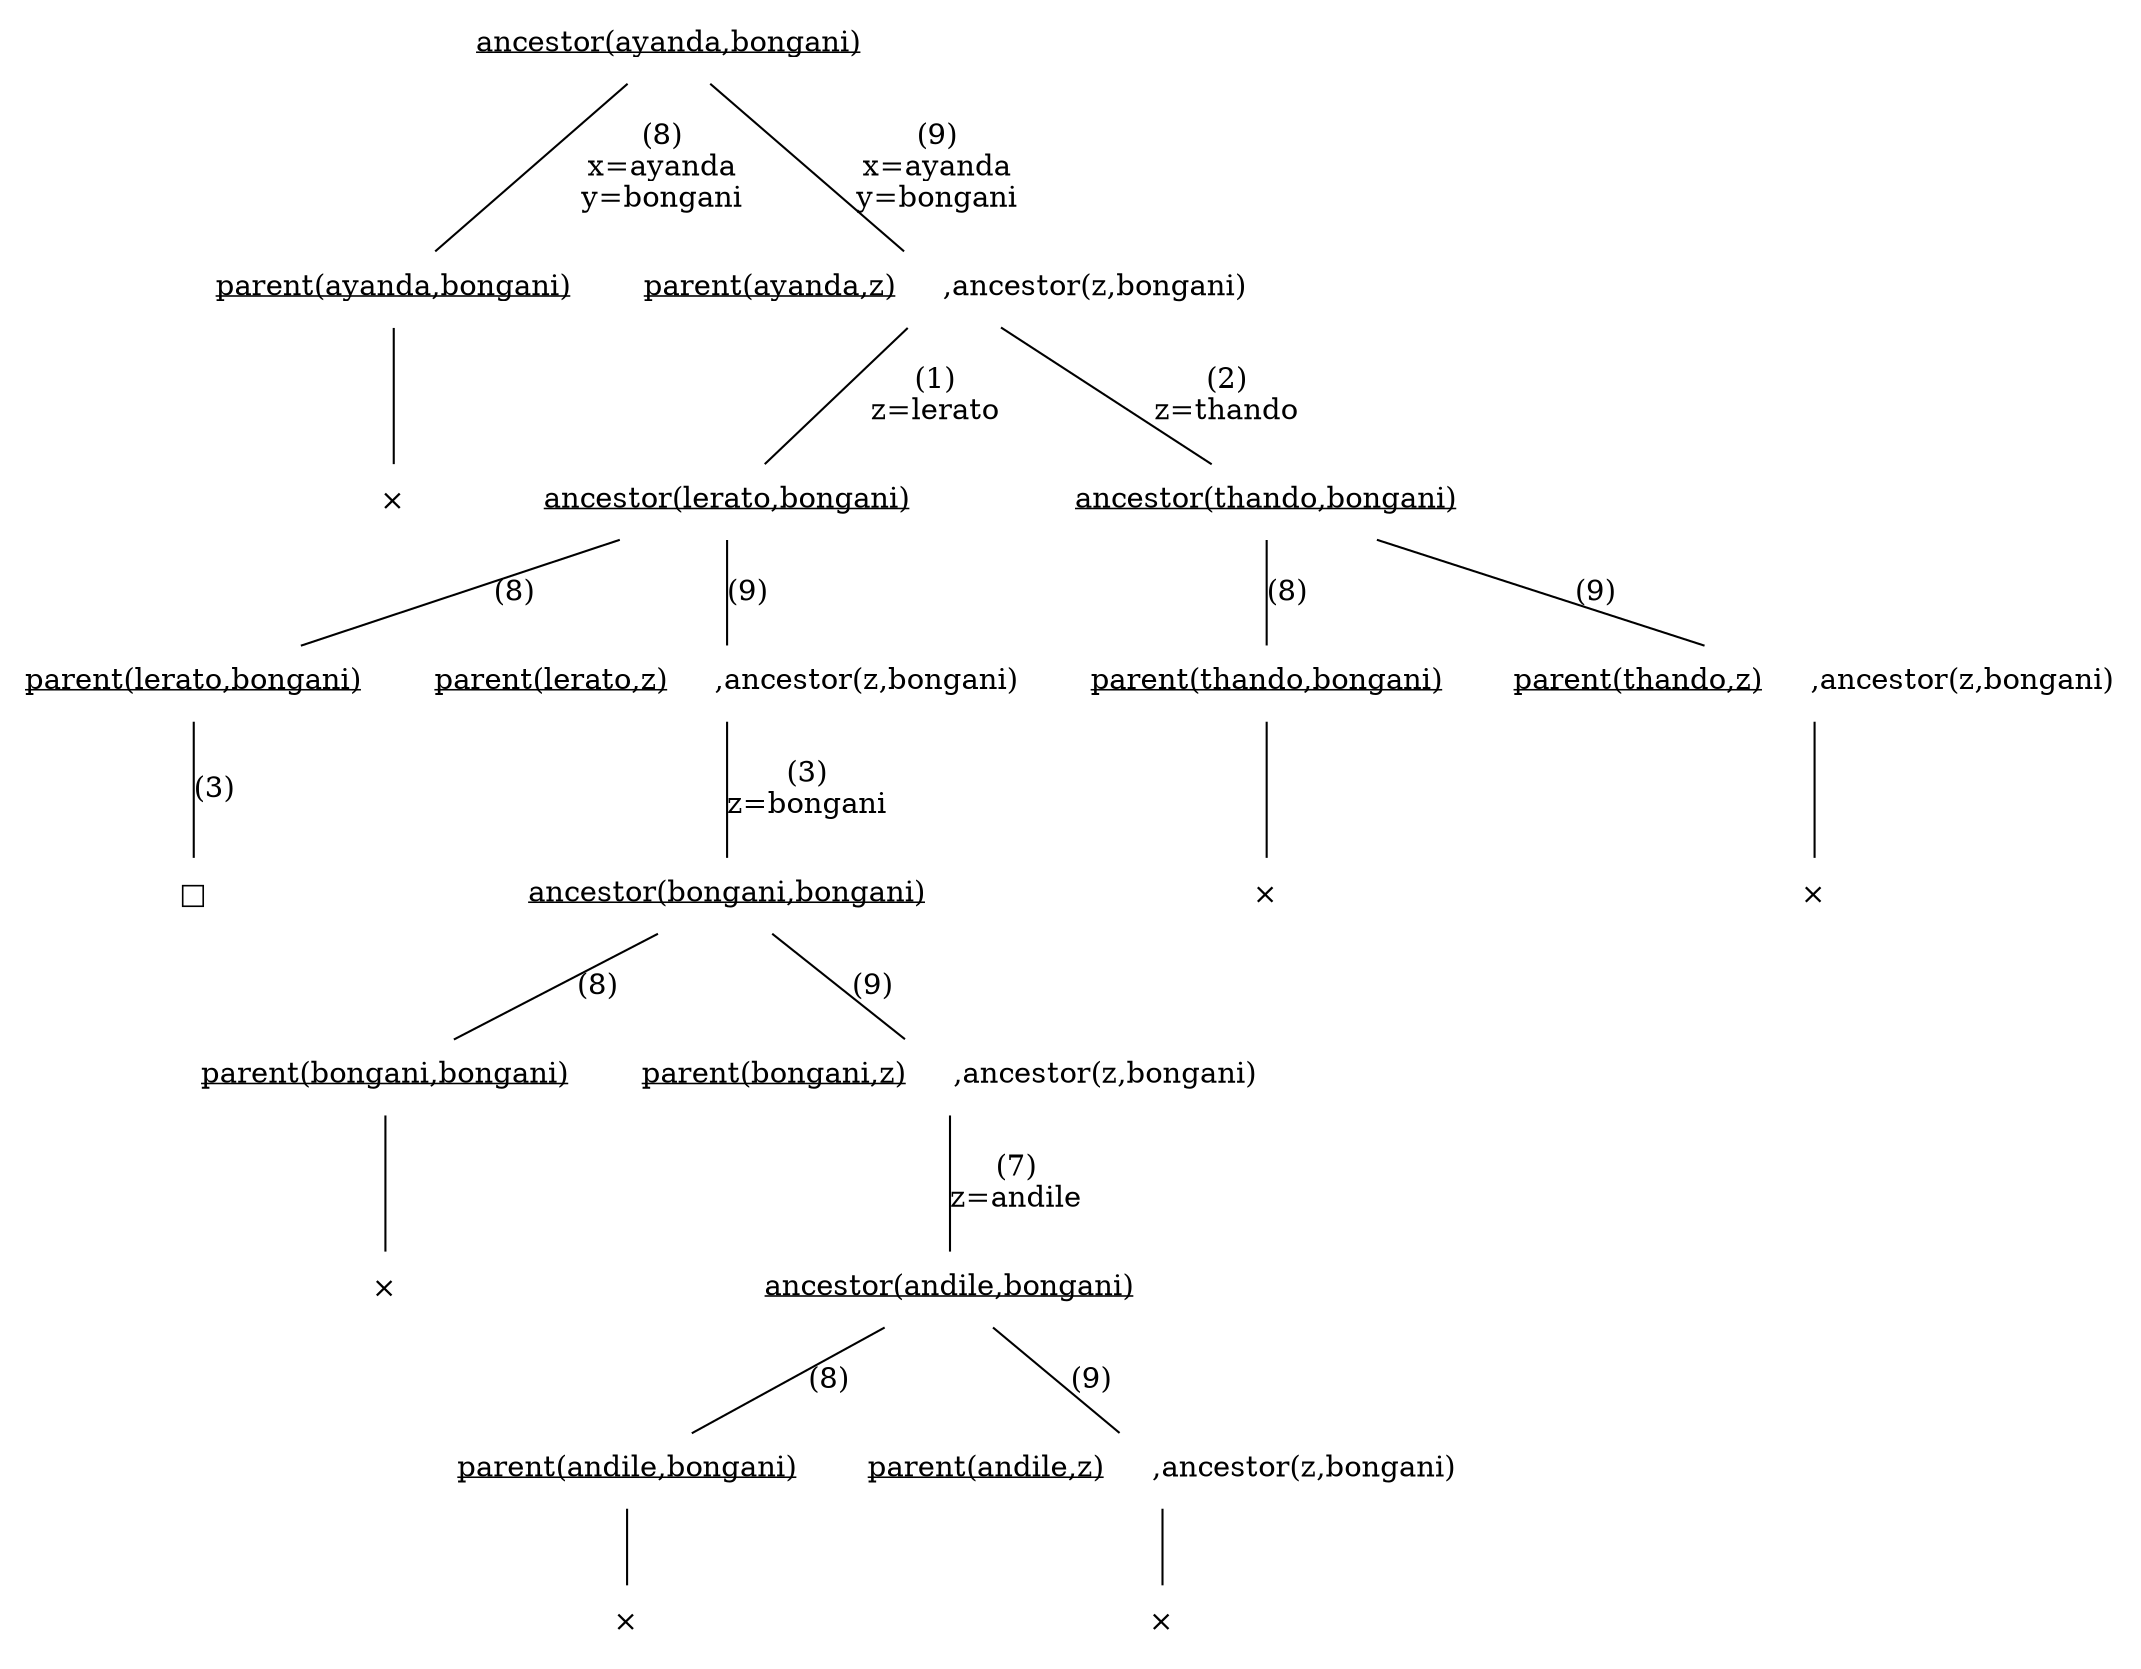 digraph G {
    splines="FALSE";

    r [label=<<u>ancestor(ayanda,bongani)</u>> shape=none]
    r1 [label=<<u>parent(ayanda,bongani)</u>> shape=none]
    r2 [label=<<u>parent(ayanda,z)</u>     ,ancestor(z,bongani)> shape=none]
    r21 [label=<<u>ancestor(lerato,bongani)</u>> shape=none]
    r211 [label=<<u>parent(lerato,bongani)</u>> shape=none]
    r212 [label=<<u>parent(lerato,z)</u>     ,ancestor(z,bongani)> shape=none]
    r2121 [label=<<u>ancestor(bongani,bongani)</u>> shape=none]
    r21211 [label=<<u>parent(bongani,bongani)</u>> shape=none]
    r21212 [label=<<u>parent(bongani,z)</u>     ,ancestor(z,bongani)> shape=none]
    r212121 [label=<<u>ancestor(andile,bongani)</u>> shape=none]
    r2121211 [label=<<u>parent(andile,bongani)</u>> shape=none]
    r2121212 [label=<<u>parent(andile,z)</u>     ,ancestor(z,bongani)> shape=none]
    r22 [label=<<u>ancestor(thando,bongani)</u>> shape=none]
    r221 [label=<<u>parent(thando,bongani)</u>> shape=none]
    r222 [label=<<u>parent(thando,z)</u>     ,ancestor(z,bongani)> shape=none]
    r->r1 [label="(8)\nx=ayanda\ny=bongani" arrowhead=none]
    r->r2 [label="(9)\nx=ayanda\ny=bongani" arrowhead=none]
    r2->r21 [label="(1)\nz=lerato" arrowhead=none]
    r21->r211 [label="(8)" arrowhead=none]
    r21->r212 [label="(9)" arrowhead=none]
    r212->r2121 [label="(3)\nz=bongani" arrowhead=none]
    r2121->r21211 [label="(8)" arrowhead=none]
    r2121->r21212 [label="(9)" arrowhead=none]
    r21212->r212121 [label="(7)\nz=andile" arrowhead=none]
    r212121->r2121211 [label="(8)" arrowhead=none]
    r212121->r2121212 [label="(9)" arrowhead=none]
    r2->r22 [label="(2)\nz=thando" arrowhead=none]
    r22->r221 [label="(8)" arrowhead=none]
    r22->r222 [label="(9)" arrowhead=none]


    r211box [label=□ shape=none]
    r211 -> r211box [label="(3)" arrowhead=none]
    r1cross [label=× shape=none]
    r221cross [label=× shape=none]
    r222cross [label=× shape=none]
    r21211cross [label=× shape=none]
    r2121211cross [label=× shape=none]
    r2121212cross [label=× shape=none]
    r1 -> r1cross [ arrowhead=none]
    r221 -> r221cross [ arrowhead=none]
    r222 -> r222cross [ arrowhead=none]
    r21211 -> r21211cross [ arrowhead=none]
    r2121211 -> r2121211cross [ arrowhead=none]
    r2121212 -> r2121212cross [ arrowhead=none]
}